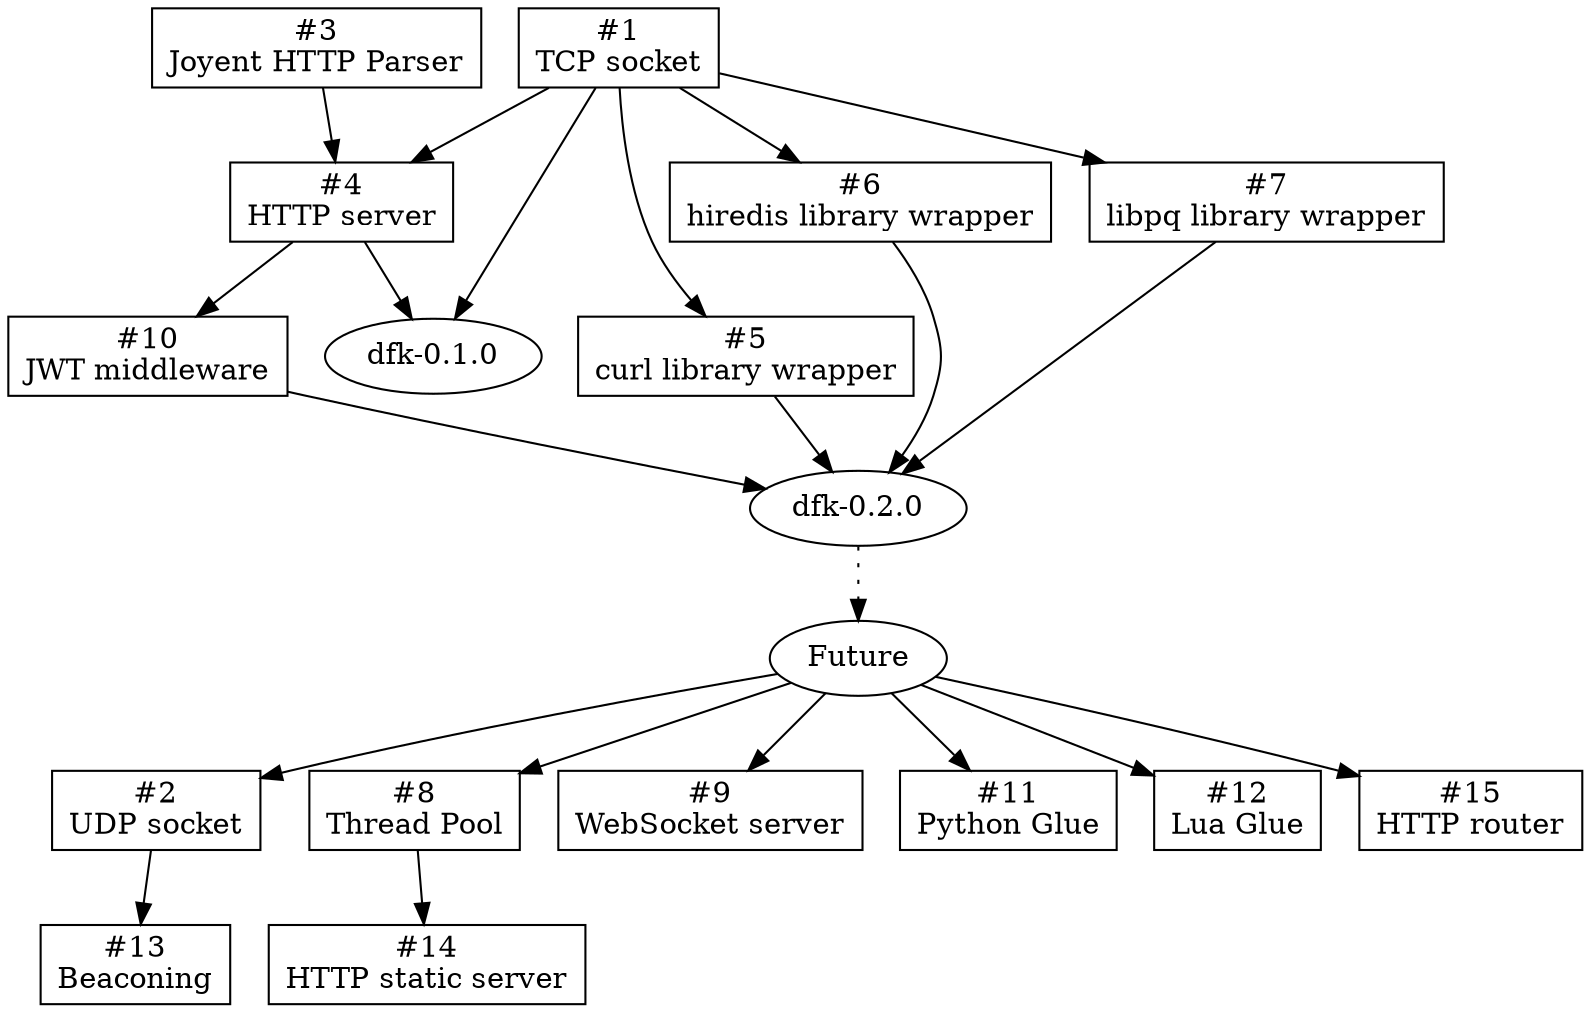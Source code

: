 digraph "DFK Library Roadmap" {
  node [shape=box];

  tcp_socket [label="#1\nTCP socket"];
  udp_socket [label="#2\nUDP socket"];

  http_parser [label="#3\nJoyent HTTP Parser"];

  http_server [label="#4\nHTTP server"];
    tcp_socket -> http_server
    http_parser -> http_server

  curl [label="#5\ncurl library wrapper"];
    tcp_socket -> curl;

  redis [label="#6\nhiredis library wrapper"];
    tcp_socket -> redis;

  libpq [label="#7\nlibpq library wrapper"];
    tcp_socket -> libpq;

  threadpool [label="#8\nThread Pool"];

  ws [label="#9\nWebSocket server"];

  jwt [label="#10\nJWT middleware"];
    http_server -> jwt;

  python [label="#11\nPython Glue"];
  lua [label="#12\nLua Glue"];

  beacon [label="#13\nBeaconing"];
    udp_socket -> beacon;

  static [label="#14\nHTTP static server"];
    threadpool -> static;

  router [label="#15\nHTTP router"];

  dfk010 [label="dfk-0.1.0" shape=oval];
    tcp_socket -> dfk010
    http_server -> dfk010

  dfk020 [label="dfk-0.2.0" shape=oval];
    jwt -> dfk020;
    redis -> dfk020;
    curl -> dfk020;
    libpq -> dfk020;

  future [label="Future" shape=oval];
    dfk020 -> future [style=dotted];

  future -> udp_socket;
  future -> ws;
  future -> threadpool;
  future -> python;
  future -> lua;
  future -> router;
}
